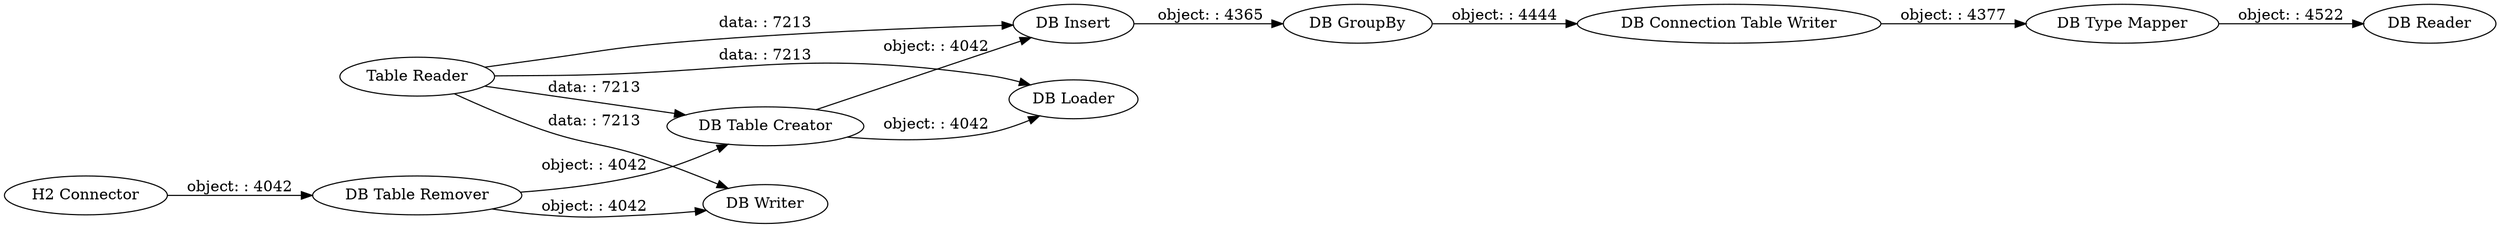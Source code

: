 digraph {
	"444710324771242640_91" [label="DB Table Remover"]
	"444710324771242640_106" [label="Table Reader"]
	"444710324771242640_108" [label="DB Loader"]
	"444710324771242640_107" [label="DB Table Creator"]
	"444710324771242640_100" [label="DB GroupBy"]
	"444710324771242640_101" [label="DB Reader"]
	"444710324771242640_94" [label="DB Insert"]
	"444710324771242640_95" [label="DB Type Mapper"]
	"444710324771242640_93" [label="DB Connection Table Writer"]
	"444710324771242640_102" [label="DB Writer"]
	"444710324771242640_77" [label="H2 Connector"]
	"444710324771242640_107" -> "444710324771242640_94" [label="object: : 4042"]
	"444710324771242640_106" -> "444710324771242640_94" [label="data: : 7213"]
	"444710324771242640_94" -> "444710324771242640_100" [label="object: : 4365"]
	"444710324771242640_95" -> "444710324771242640_101" [label="object: : 4522"]
	"444710324771242640_100" -> "444710324771242640_93" [label="object: : 4444"]
	"444710324771242640_91" -> "444710324771242640_107" [label="object: : 4042"]
	"444710324771242640_106" -> "444710324771242640_107" [label="data: : 7213"]
	"444710324771242640_91" -> "444710324771242640_102" [label="object: : 4042"]
	"444710324771242640_77" -> "444710324771242640_91" [label="object: : 4042"]
	"444710324771242640_93" -> "444710324771242640_95" [label="object: : 4377"]
	"444710324771242640_106" -> "444710324771242640_102" [label="data: : 7213"]
	"444710324771242640_107" -> "444710324771242640_108" [label="object: : 4042"]
	"444710324771242640_106" -> "444710324771242640_108" [label="data: : 7213"]
	rankdir=LR
}
